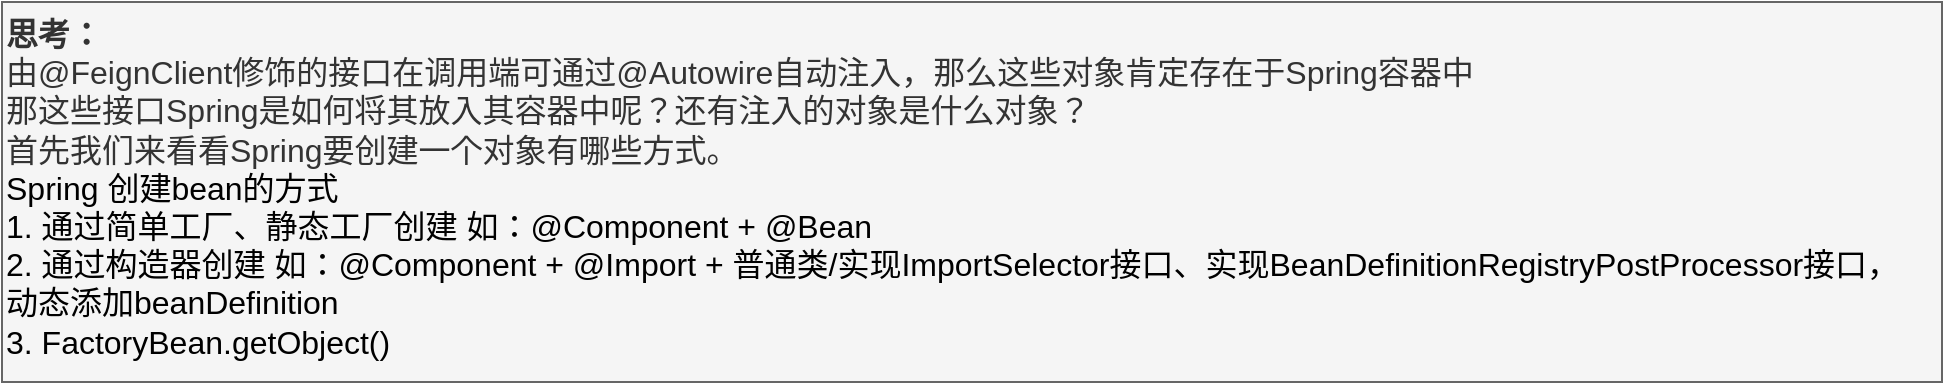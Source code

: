 <mxfile version="26.2.13">
  <diagram name="第 1 页" id="zsBhueWkol6OUL7pbt6Z">
    <mxGraphModel dx="1236" dy="790" grid="1" gridSize="10" guides="1" tooltips="1" connect="1" arrows="1" fold="1" page="1" pageScale="1" pageWidth="827" pageHeight="1169" math="0" shadow="0">
      <root>
        <mxCell id="0" />
        <mxCell id="1" parent="0" />
        <mxCell id="EnDtAUhqjSUgPeUe0Z8r-2" value="&lt;div&gt;&lt;b&gt;思考：&lt;/b&gt;&lt;/div&gt;由@FeignClient修饰的接口在调用端可通过@Autowire自动注入，那么这些对象肯定存在于Spring容器中&lt;div&gt;那这些接口Spring是如何将其放入其容器中呢？还有注入的对象是什么对象？&lt;/div&gt;&lt;div&gt;首先我们来看看Spring要创建一个对象有哪些方式。&lt;/div&gt;&lt;div&gt;&lt;span style=&quot;color: rgb(0, 0, 0);&quot;&gt;Spring 创建bean的方式&lt;/span&gt;&lt;div style=&quot;color: rgb(0, 0, 0);&quot;&gt;1. 通过简单工厂、静态工厂创建 如：@Component +&amp;nbsp;&lt;span style=&quot;background-color: transparent;&quot;&gt;@Bean&lt;/span&gt;&lt;/div&gt;&lt;div style=&quot;color: rgb(0, 0, 0);&quot;&gt;2. 通过构造器创建 如：@Component + @Import + 普通类/实现ImportSelector接口、&lt;span style=&quot;background-color: transparent;&quot;&gt;实现BeanDefinitionRegistryPostProcessor接口，&lt;/span&gt;&lt;/div&gt;&lt;div style=&quot;color: rgb(0, 0, 0);&quot;&gt;&lt;span style=&quot;background-color: transparent;&quot;&gt;动态添加beanDefinition&lt;/span&gt;&lt;/div&gt;&lt;div style=&quot;color: rgb(0, 0, 0);&quot;&gt;3. FactoryBean.getObject()&lt;br&gt;&lt;/div&gt;&lt;/div&gt;" style="text;html=1;align=left;verticalAlign=top;resizable=0;points=[];autosize=1;strokeColor=#666666;fillColor=#f5f5f5;fontSize=16;fontColor=#333333;" parent="1" vertex="1">
          <mxGeometry x="80" y="40" width="970" height="190" as="geometry" />
        </mxCell>
      </root>
    </mxGraphModel>
  </diagram>
</mxfile>
